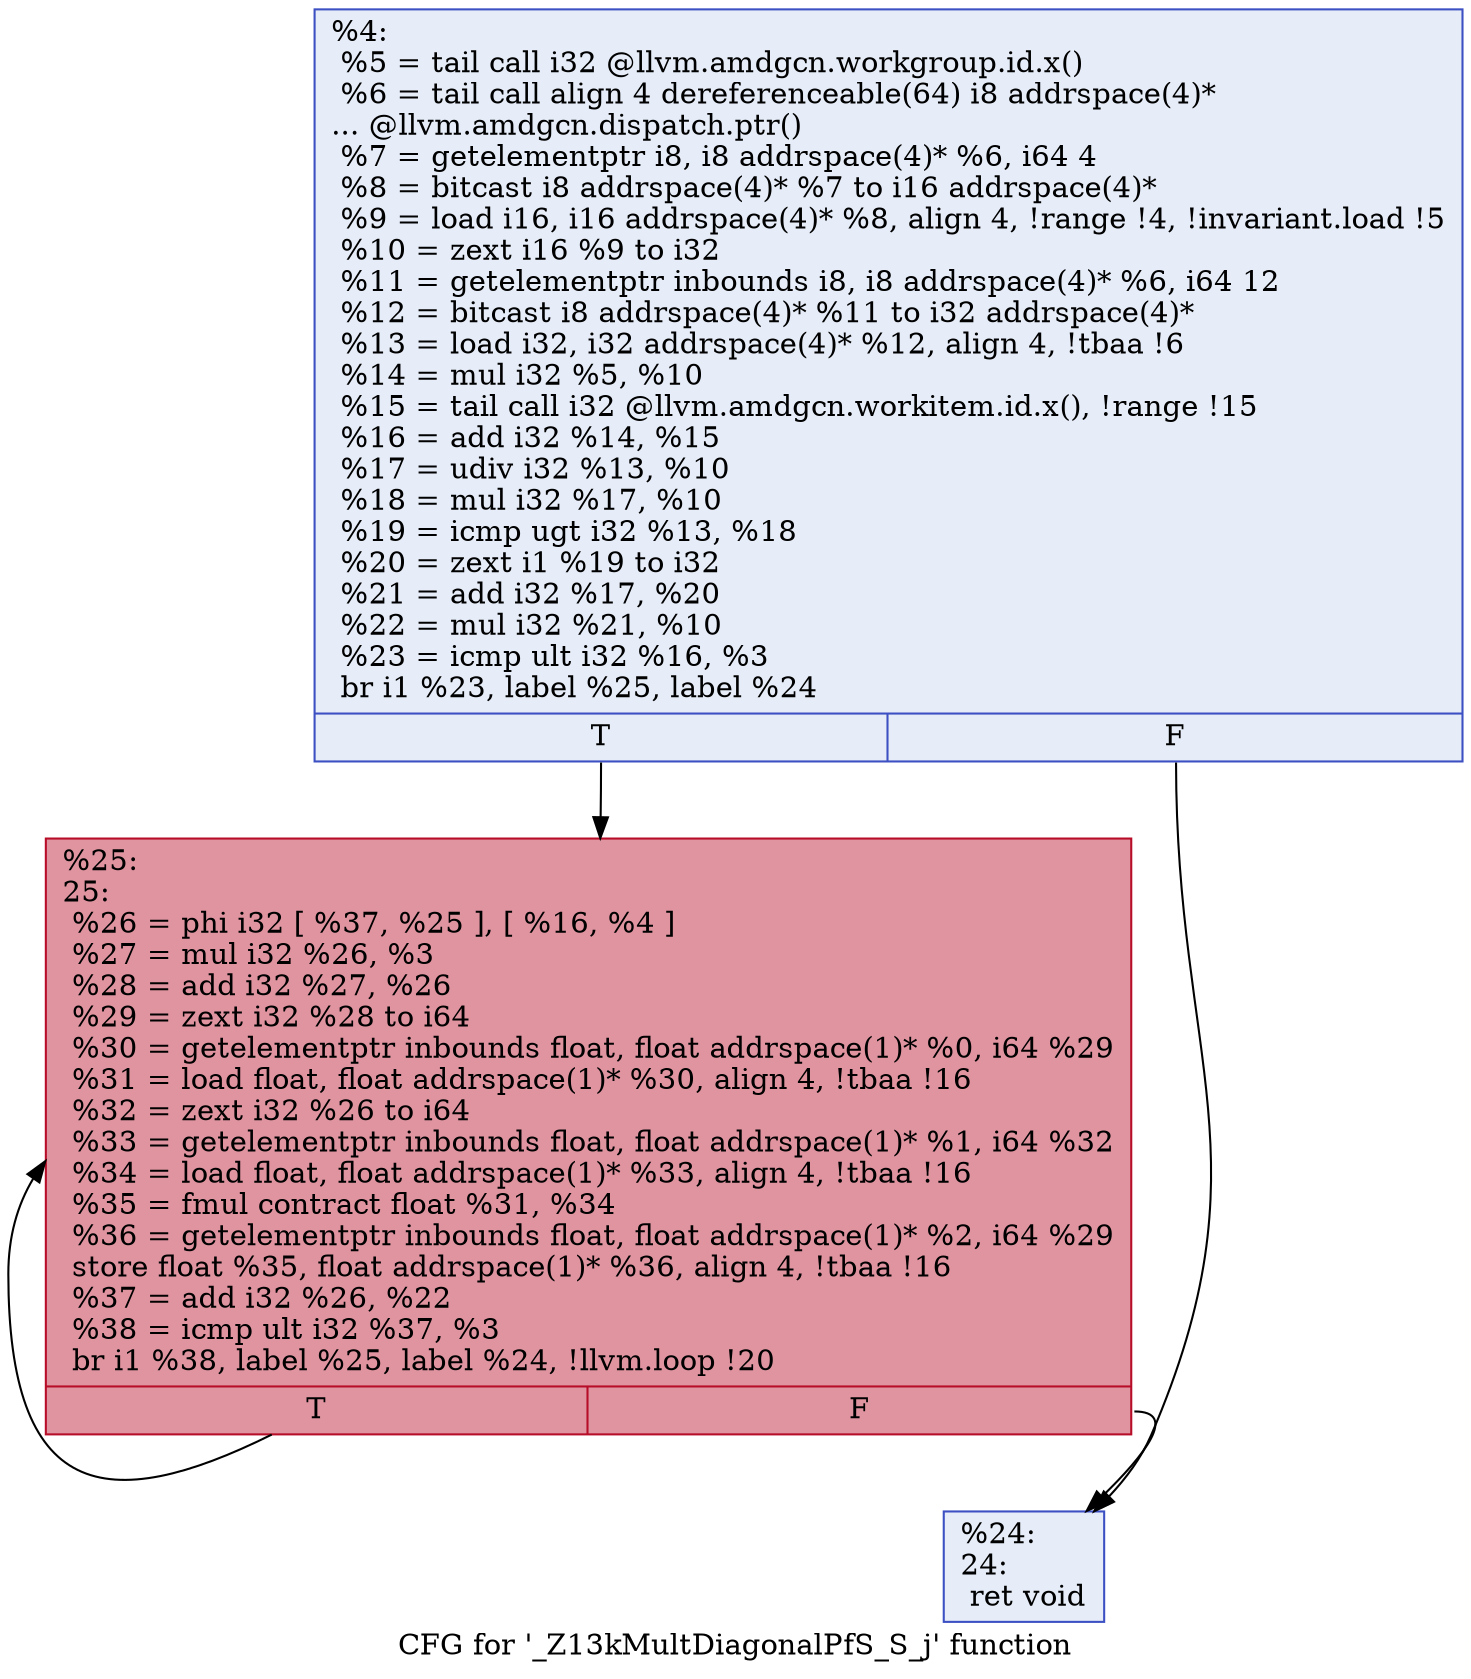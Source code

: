 digraph "CFG for '_Z13kMultDiagonalPfS_S_j' function" {
	label="CFG for '_Z13kMultDiagonalPfS_S_j' function";

	Node0x57e4510 [shape=record,color="#3d50c3ff", style=filled, fillcolor="#c7d7f070",label="{%4:\l  %5 = tail call i32 @llvm.amdgcn.workgroup.id.x()\l  %6 = tail call align 4 dereferenceable(64) i8 addrspace(4)*\l... @llvm.amdgcn.dispatch.ptr()\l  %7 = getelementptr i8, i8 addrspace(4)* %6, i64 4\l  %8 = bitcast i8 addrspace(4)* %7 to i16 addrspace(4)*\l  %9 = load i16, i16 addrspace(4)* %8, align 4, !range !4, !invariant.load !5\l  %10 = zext i16 %9 to i32\l  %11 = getelementptr inbounds i8, i8 addrspace(4)* %6, i64 12\l  %12 = bitcast i8 addrspace(4)* %11 to i32 addrspace(4)*\l  %13 = load i32, i32 addrspace(4)* %12, align 4, !tbaa !6\l  %14 = mul i32 %5, %10\l  %15 = tail call i32 @llvm.amdgcn.workitem.id.x(), !range !15\l  %16 = add i32 %14, %15\l  %17 = udiv i32 %13, %10\l  %18 = mul i32 %17, %10\l  %19 = icmp ugt i32 %13, %18\l  %20 = zext i1 %19 to i32\l  %21 = add i32 %17, %20\l  %22 = mul i32 %21, %10\l  %23 = icmp ult i32 %16, %3\l  br i1 %23, label %25, label %24\l|{<s0>T|<s1>F}}"];
	Node0x57e4510:s0 -> Node0x57e6ad0;
	Node0x57e4510:s1 -> Node0x57e6b60;
	Node0x57e6b60 [shape=record,color="#3d50c3ff", style=filled, fillcolor="#c7d7f070",label="{%24:\l24:                                               \l  ret void\l}"];
	Node0x57e6ad0 [shape=record,color="#b70d28ff", style=filled, fillcolor="#b70d2870",label="{%25:\l25:                                               \l  %26 = phi i32 [ %37, %25 ], [ %16, %4 ]\l  %27 = mul i32 %26, %3\l  %28 = add i32 %27, %26\l  %29 = zext i32 %28 to i64\l  %30 = getelementptr inbounds float, float addrspace(1)* %0, i64 %29\l  %31 = load float, float addrspace(1)* %30, align 4, !tbaa !16\l  %32 = zext i32 %26 to i64\l  %33 = getelementptr inbounds float, float addrspace(1)* %1, i64 %32\l  %34 = load float, float addrspace(1)* %33, align 4, !tbaa !16\l  %35 = fmul contract float %31, %34\l  %36 = getelementptr inbounds float, float addrspace(1)* %2, i64 %29\l  store float %35, float addrspace(1)* %36, align 4, !tbaa !16\l  %37 = add i32 %26, %22\l  %38 = icmp ult i32 %37, %3\l  br i1 %38, label %25, label %24, !llvm.loop !20\l|{<s0>T|<s1>F}}"];
	Node0x57e6ad0:s0 -> Node0x57e6ad0;
	Node0x57e6ad0:s1 -> Node0x57e6b60;
}

